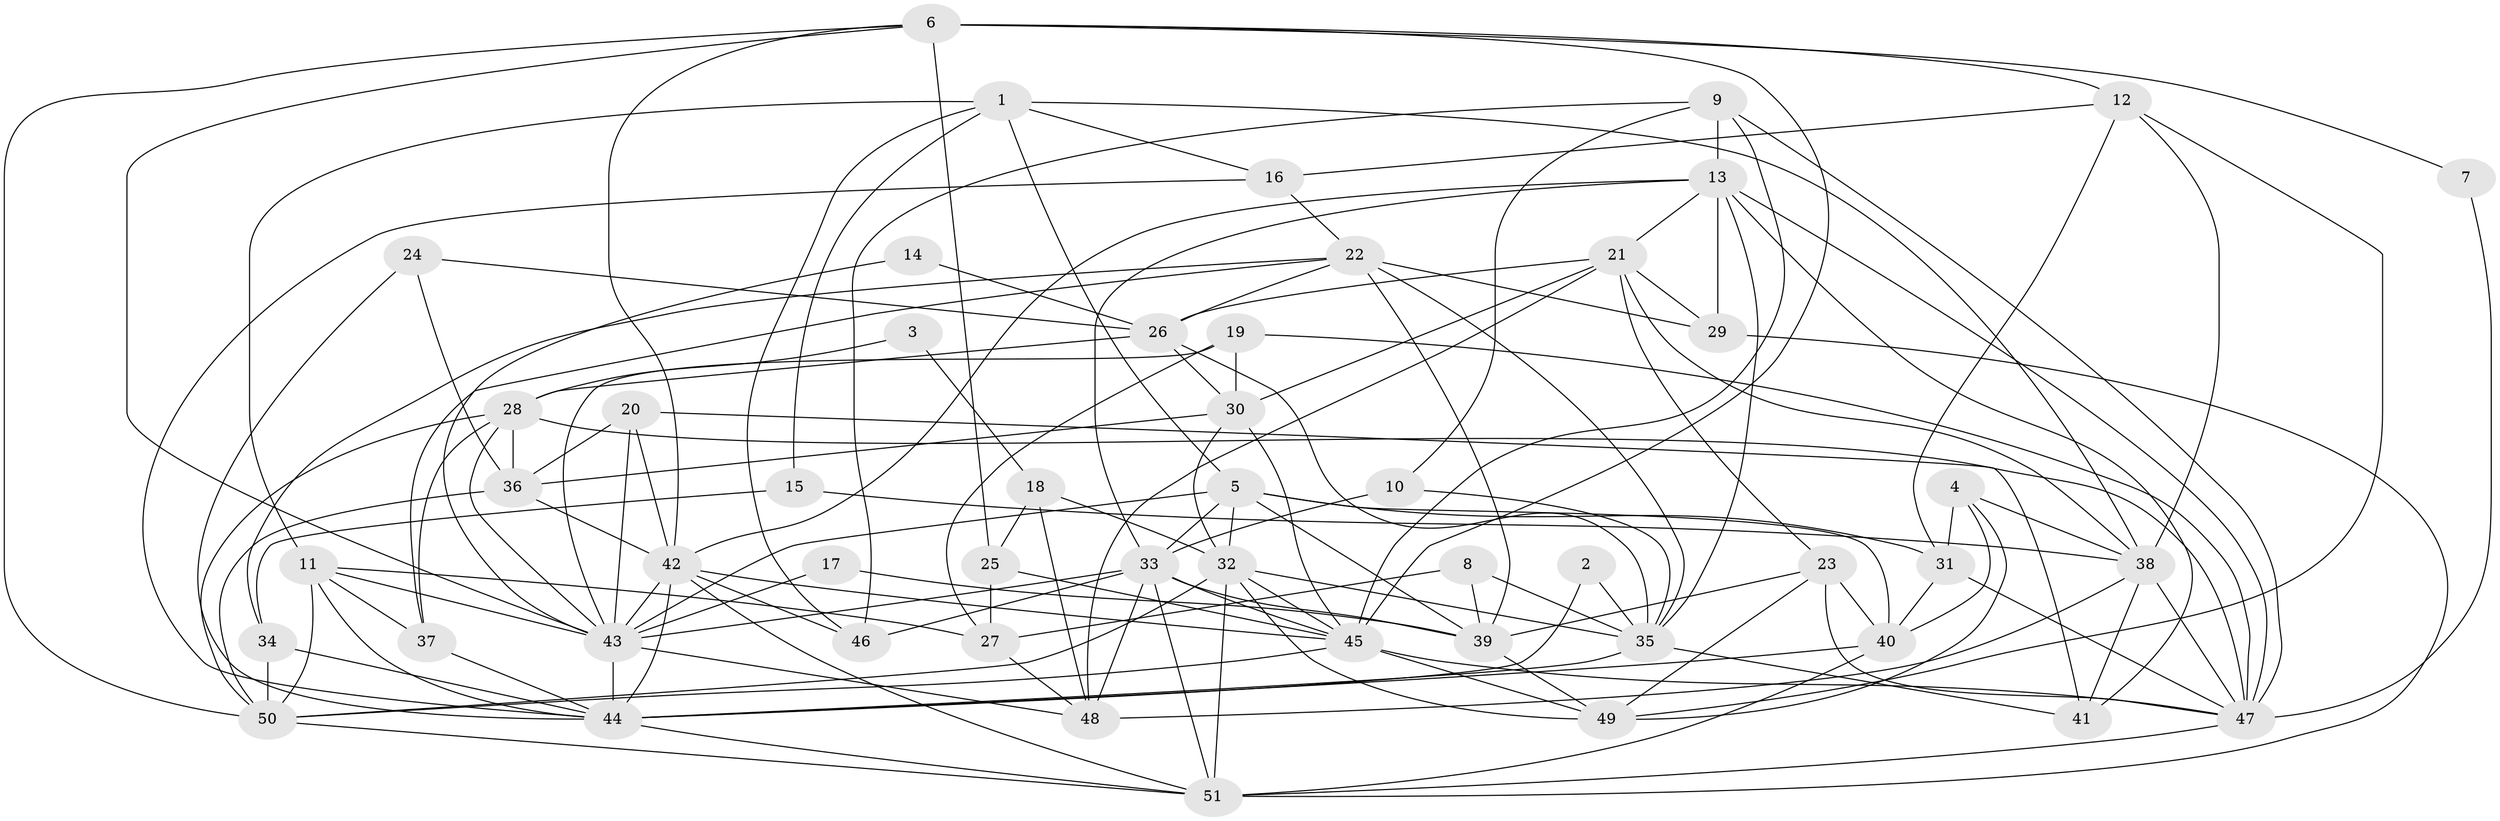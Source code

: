 // original degree distribution, {3: 0.297029702970297, 2: 0.13861386138613863, 7: 0.04950495049504951, 4: 0.21782178217821782, 5: 0.16831683168316833, 6: 0.12871287128712872}
// Generated by graph-tools (version 1.1) at 2025/26/03/09/25 03:26:10]
// undirected, 51 vertices, 146 edges
graph export_dot {
graph [start="1"]
  node [color=gray90,style=filled];
  1;
  2;
  3;
  4;
  5;
  6;
  7;
  8;
  9;
  10;
  11;
  12;
  13;
  14;
  15;
  16;
  17;
  18;
  19;
  20;
  21;
  22;
  23;
  24;
  25;
  26;
  27;
  28;
  29;
  30;
  31;
  32;
  33;
  34;
  35;
  36;
  37;
  38;
  39;
  40;
  41;
  42;
  43;
  44;
  45;
  46;
  47;
  48;
  49;
  50;
  51;
  1 -- 5 [weight=1.0];
  1 -- 11 [weight=1.0];
  1 -- 15 [weight=1.0];
  1 -- 16 [weight=1.0];
  1 -- 38 [weight=1.0];
  1 -- 46 [weight=1.0];
  2 -- 35 [weight=1.0];
  2 -- 44 [weight=1.0];
  3 -- 18 [weight=1.0];
  3 -- 28 [weight=2.0];
  4 -- 31 [weight=1.0];
  4 -- 38 [weight=1.0];
  4 -- 40 [weight=1.0];
  4 -- 49 [weight=1.0];
  5 -- 31 [weight=1.0];
  5 -- 32 [weight=1.0];
  5 -- 33 [weight=1.0];
  5 -- 39 [weight=1.0];
  5 -- 40 [weight=1.0];
  5 -- 43 [weight=1.0];
  6 -- 7 [weight=1.0];
  6 -- 12 [weight=1.0];
  6 -- 25 [weight=1.0];
  6 -- 42 [weight=1.0];
  6 -- 43 [weight=1.0];
  6 -- 45 [weight=1.0];
  6 -- 50 [weight=1.0];
  7 -- 47 [weight=1.0];
  8 -- 27 [weight=1.0];
  8 -- 35 [weight=1.0];
  8 -- 39 [weight=1.0];
  9 -- 10 [weight=1.0];
  9 -- 13 [weight=1.0];
  9 -- 45 [weight=1.0];
  9 -- 46 [weight=1.0];
  9 -- 47 [weight=1.0];
  10 -- 33 [weight=1.0];
  10 -- 35 [weight=1.0];
  11 -- 27 [weight=1.0];
  11 -- 37 [weight=1.0];
  11 -- 43 [weight=1.0];
  11 -- 44 [weight=1.0];
  11 -- 50 [weight=1.0];
  12 -- 16 [weight=1.0];
  12 -- 31 [weight=1.0];
  12 -- 38 [weight=1.0];
  12 -- 49 [weight=1.0];
  13 -- 21 [weight=1.0];
  13 -- 29 [weight=1.0];
  13 -- 33 [weight=1.0];
  13 -- 35 [weight=1.0];
  13 -- 41 [weight=1.0];
  13 -- 42 [weight=1.0];
  13 -- 47 [weight=1.0];
  14 -- 26 [weight=1.0];
  14 -- 43 [weight=1.0];
  15 -- 34 [weight=1.0];
  15 -- 38 [weight=1.0];
  16 -- 22 [weight=1.0];
  16 -- 44 [weight=1.0];
  17 -- 39 [weight=1.0];
  17 -- 43 [weight=1.0];
  18 -- 25 [weight=1.0];
  18 -- 32 [weight=1.0];
  18 -- 48 [weight=1.0];
  19 -- 27 [weight=1.0];
  19 -- 30 [weight=1.0];
  19 -- 43 [weight=1.0];
  19 -- 47 [weight=1.0];
  20 -- 36 [weight=1.0];
  20 -- 41 [weight=1.0];
  20 -- 42 [weight=1.0];
  20 -- 43 [weight=1.0];
  21 -- 23 [weight=1.0];
  21 -- 26 [weight=1.0];
  21 -- 29 [weight=1.0];
  21 -- 30 [weight=1.0];
  21 -- 38 [weight=1.0];
  21 -- 48 [weight=1.0];
  22 -- 26 [weight=1.0];
  22 -- 29 [weight=1.0];
  22 -- 34 [weight=1.0];
  22 -- 35 [weight=1.0];
  22 -- 37 [weight=1.0];
  22 -- 39 [weight=2.0];
  23 -- 39 [weight=1.0];
  23 -- 40 [weight=1.0];
  23 -- 47 [weight=1.0];
  23 -- 49 [weight=1.0];
  24 -- 26 [weight=1.0];
  24 -- 36 [weight=1.0];
  24 -- 44 [weight=1.0];
  25 -- 27 [weight=1.0];
  25 -- 45 [weight=1.0];
  26 -- 28 [weight=1.0];
  26 -- 30 [weight=1.0];
  26 -- 35 [weight=1.0];
  27 -- 48 [weight=1.0];
  28 -- 36 [weight=1.0];
  28 -- 37 [weight=1.0];
  28 -- 43 [weight=1.0];
  28 -- 47 [weight=1.0];
  28 -- 50 [weight=1.0];
  29 -- 51 [weight=1.0];
  30 -- 32 [weight=1.0];
  30 -- 36 [weight=1.0];
  30 -- 45 [weight=1.0];
  31 -- 40 [weight=1.0];
  31 -- 47 [weight=1.0];
  32 -- 35 [weight=1.0];
  32 -- 45 [weight=1.0];
  32 -- 49 [weight=1.0];
  32 -- 50 [weight=1.0];
  32 -- 51 [weight=1.0];
  33 -- 39 [weight=1.0];
  33 -- 43 [weight=1.0];
  33 -- 45 [weight=1.0];
  33 -- 46 [weight=1.0];
  33 -- 48 [weight=1.0];
  33 -- 51 [weight=1.0];
  34 -- 44 [weight=1.0];
  34 -- 50 [weight=2.0];
  35 -- 41 [weight=1.0];
  35 -- 44 [weight=1.0];
  36 -- 42 [weight=1.0];
  36 -- 50 [weight=1.0];
  37 -- 44 [weight=1.0];
  38 -- 41 [weight=1.0];
  38 -- 47 [weight=1.0];
  38 -- 48 [weight=2.0];
  39 -- 49 [weight=1.0];
  40 -- 44 [weight=1.0];
  40 -- 51 [weight=1.0];
  42 -- 43 [weight=1.0];
  42 -- 44 [weight=1.0];
  42 -- 45 [weight=1.0];
  42 -- 46 [weight=1.0];
  42 -- 51 [weight=1.0];
  43 -- 44 [weight=1.0];
  43 -- 48 [weight=1.0];
  44 -- 51 [weight=1.0];
  45 -- 47 [weight=1.0];
  45 -- 49 [weight=1.0];
  45 -- 50 [weight=1.0];
  47 -- 51 [weight=1.0];
  50 -- 51 [weight=1.0];
}
